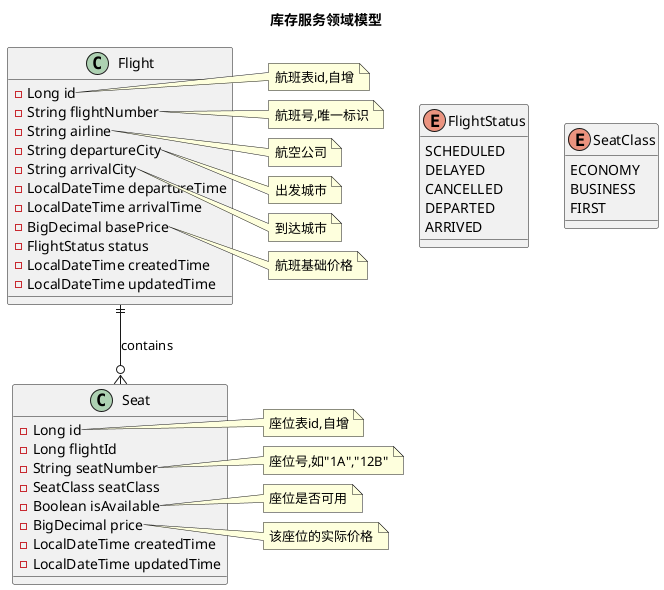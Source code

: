 @startuml
title 库存服务领域模型

class Flight {
    -Long id
    -String flightNumber
    -String airline
    -String departureCity
    -String arrivalCity
    -LocalDateTime departureTime
    -LocalDateTime arrivalTime
    -BigDecimal basePrice
    -FlightStatus status
    -LocalDateTime createdTime
    -LocalDateTime updatedTime
}

class Seat {
    -Long id
    -Long flightId
    -String seatNumber
    -SeatClass seatClass
    -Boolean isAvailable
    -BigDecimal price
    -LocalDateTime createdTime
    -LocalDateTime updatedTime
}

enum FlightStatus {
    SCHEDULED
    DELAYED
    CANCELLED
    DEPARTED
    ARRIVED
}

enum SeatClass {
    ECONOMY
    BUSINESS
    FIRST
}

Flight ||--o{ Seat : contains

note right of Flight::id
  航班表id,自增
end note

note right of Flight::flightNumber
  航班号,唯一标识
end note

note right of Flight::airline
  航空公司
end note

note right of Flight::departureCity
  出发城市
end note

note right of Flight::arrivalCity
  到达城市
end note

note right of Flight::basePrice
  航班基础价格
end note

note right of Seat::id
  座位表id,自增
end note

note right of Seat::seatNumber
  座位号,如"1A","12B"
end note

note right of Seat::isAvailable
  座位是否可用
end note

note right of Seat::price
  该座位的实际价格
end note

@enduml

